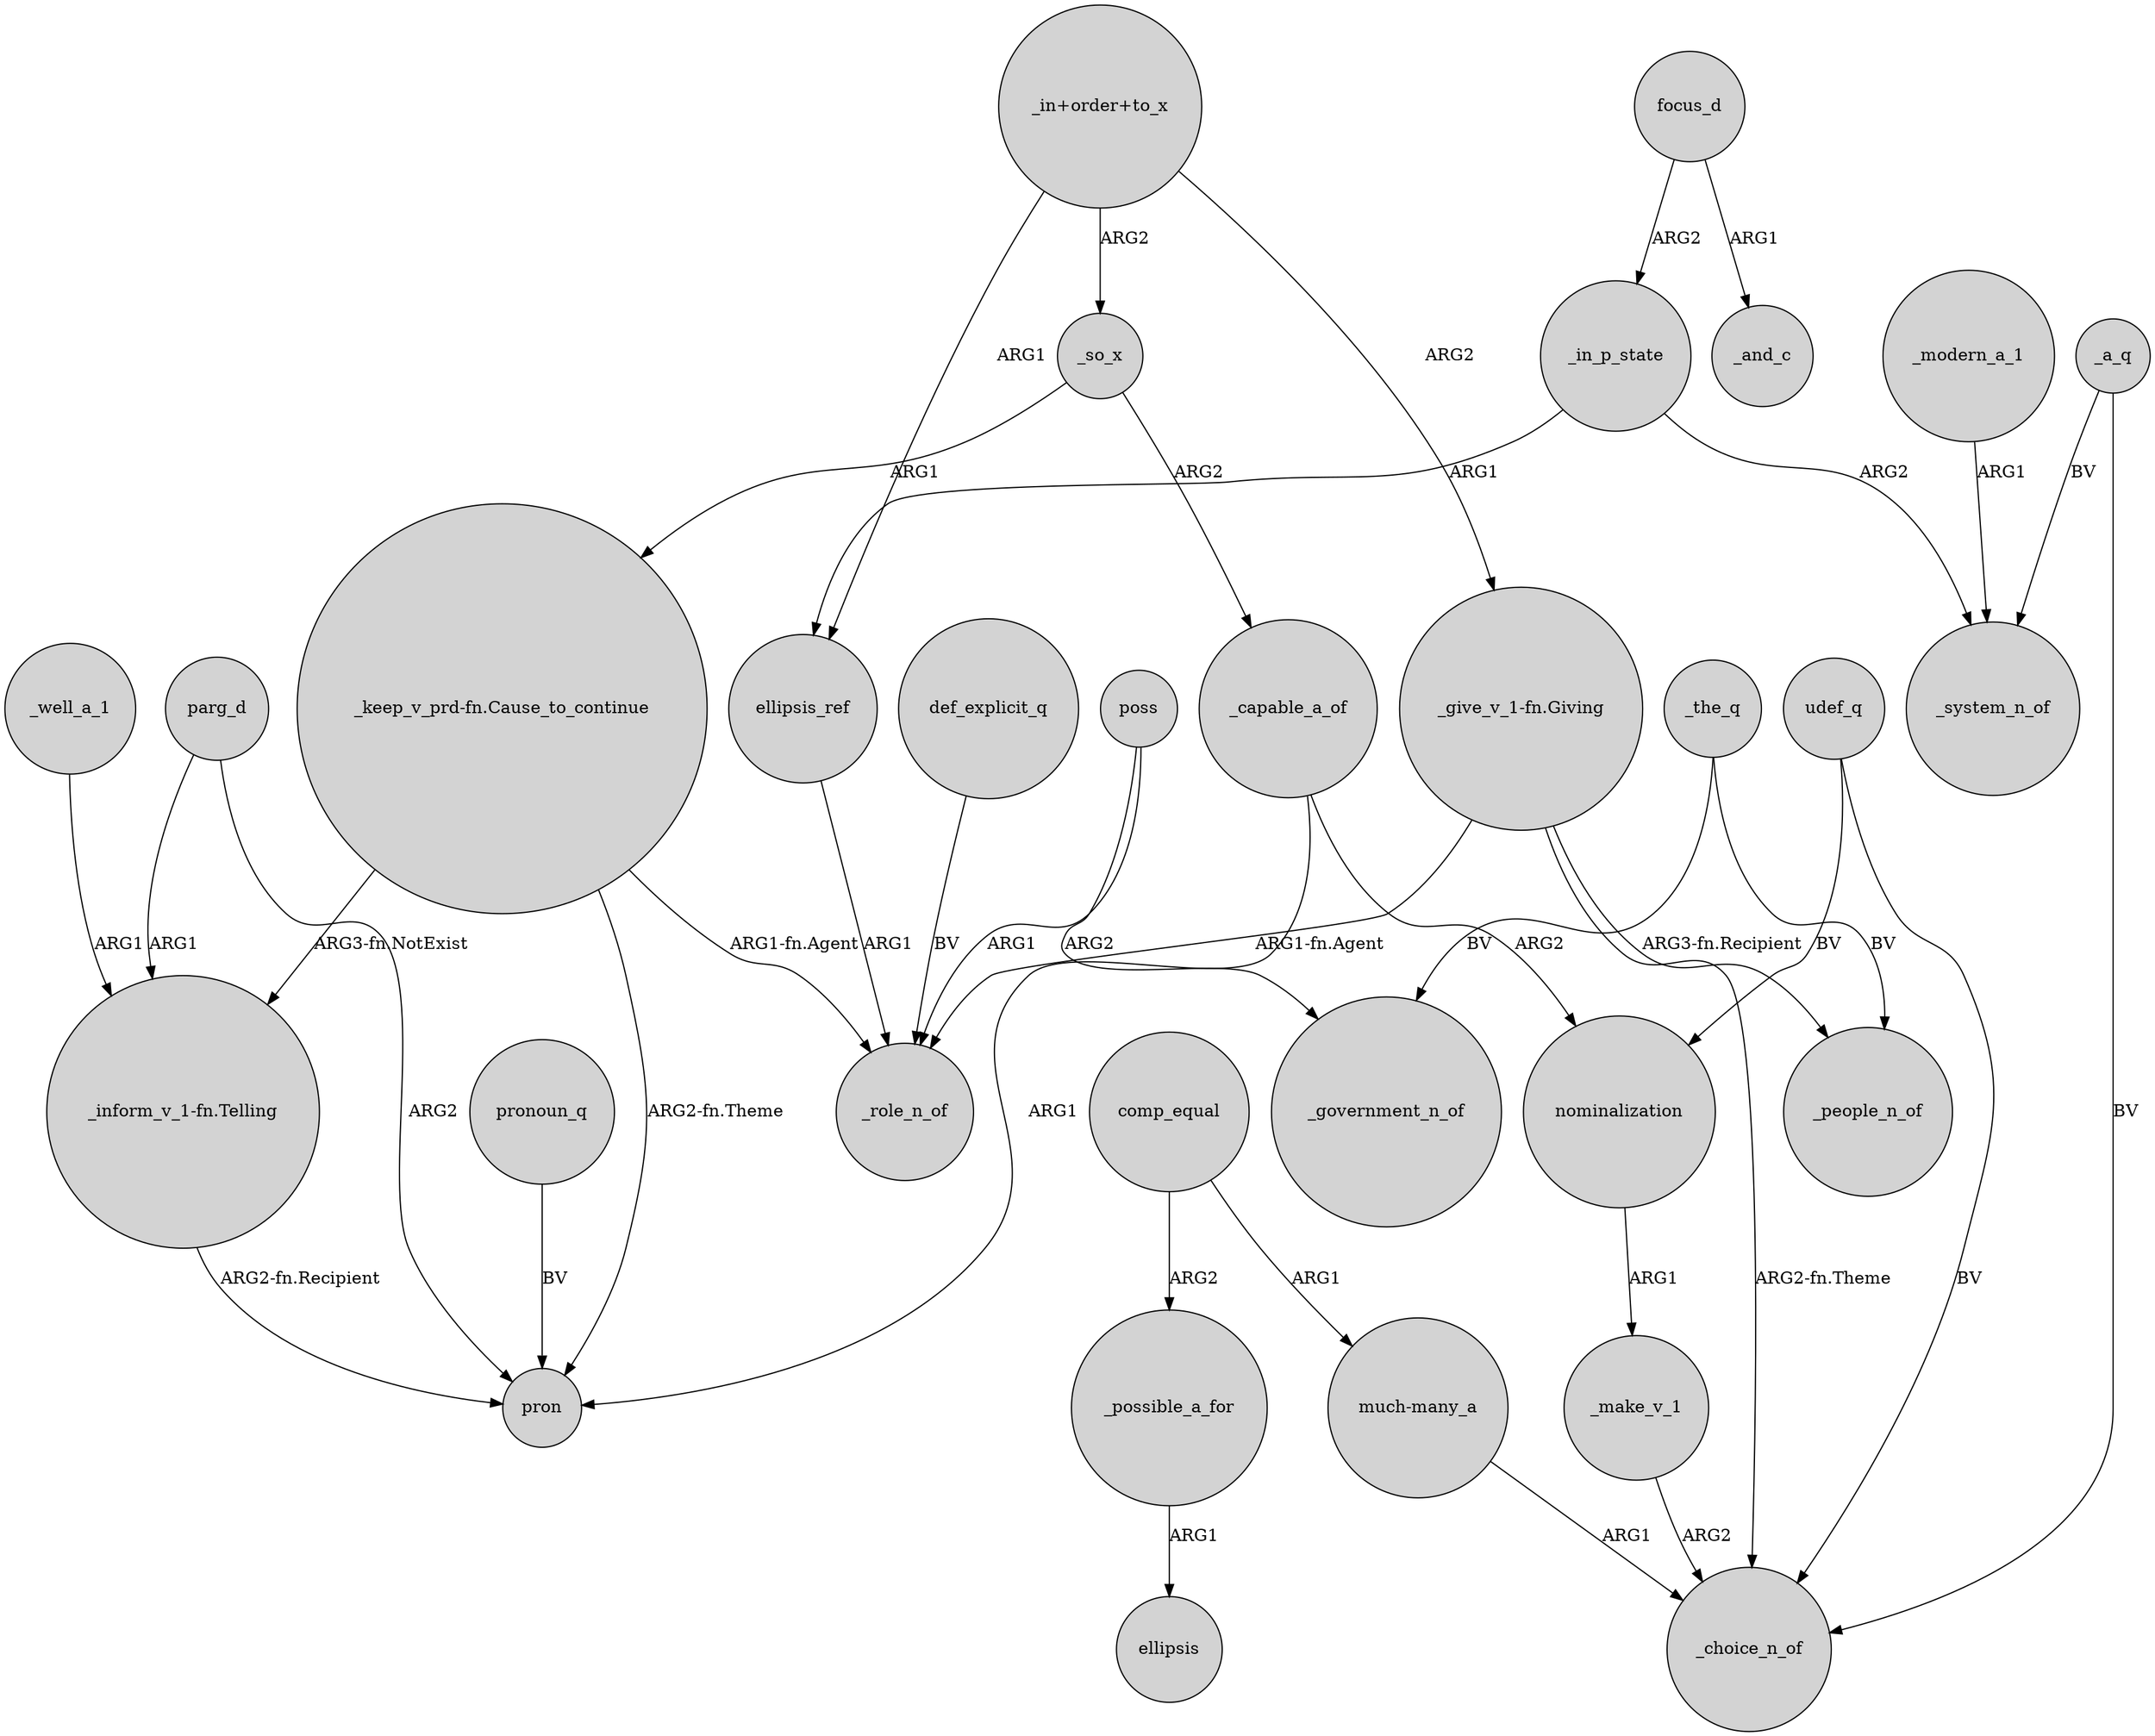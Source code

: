 digraph {
	node [shape=circle style=filled]
	"_give_v_1-fn.Giving" -> _role_n_of [label="ARG1-fn.Agent"]
	_capable_a_of -> pron [label=ARG1]
	_capable_a_of -> nominalization [label=ARG2]
	"_keep_v_prd-fn.Cause_to_continue" -> "_inform_v_1-fn.Telling" [label="ARG3-fn.NotExist"]
	focus_d -> _in_p_state [label=ARG2]
	_well_a_1 -> "_inform_v_1-fn.Telling" [label=ARG1]
	comp_equal -> "much-many_a" [label=ARG1]
	ellipsis_ref -> _role_n_of [label=ARG1]
	_in_p_state -> _system_n_of [label=ARG2]
	"_give_v_1-fn.Giving" -> _people_n_of [label="ARG3-fn.Recipient"]
	_possible_a_for -> ellipsis [label=ARG1]
	_so_x -> _capable_a_of [label=ARG2]
	nominalization -> _make_v_1 [label=ARG1]
	"_keep_v_prd-fn.Cause_to_continue" -> _role_n_of [label="ARG1-fn.Agent"]
	poss -> _role_n_of [label=ARG1]
	parg_d -> pron [label=ARG2]
	"_give_v_1-fn.Giving" -> _choice_n_of [label="ARG2-fn.Theme"]
	pronoun_q -> pron [label=BV]
	_modern_a_1 -> _system_n_of [label=ARG1]
	udef_q -> _choice_n_of [label=BV]
	comp_equal -> _possible_a_for [label=ARG2]
	"much-many_a" -> _choice_n_of [label=ARG1]
	_make_v_1 -> _choice_n_of [label=ARG2]
	"_inform_v_1-fn.Telling" -> pron [label="ARG2-fn.Recipient"]
	"_in+order+to_x" -> _so_x [label=ARG2]
	focus_d -> _and_c [label=ARG1]
	udef_q -> nominalization [label=BV]
	"_in+order+to_x" -> ellipsis_ref [label=ARG1]
	"_in+order+to_x" -> "_give_v_1-fn.Giving" [label=ARG2]
	_in_p_state -> ellipsis_ref [label=ARG1]
	_a_q -> _choice_n_of [label=BV]
	_a_q -> _system_n_of [label=BV]
	_the_q -> _government_n_of [label=BV]
	def_explicit_q -> _role_n_of [label=BV]
	_so_x -> "_keep_v_prd-fn.Cause_to_continue" [label=ARG1]
	poss -> _government_n_of [label=ARG2]
	"_keep_v_prd-fn.Cause_to_continue" -> pron [label="ARG2-fn.Theme"]
	parg_d -> "_inform_v_1-fn.Telling" [label=ARG1]
	_the_q -> _people_n_of [label=BV]
}
